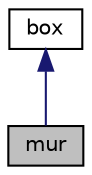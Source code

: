 digraph "mur"
{
 // LATEX_PDF_SIZE
  edge [fontname="Helvetica",fontsize="10",labelfontname="Helvetica",labelfontsize="10"];
  node [fontname="Helvetica",fontsize="10",shape=record];
  Node1 [label="mur",height=0.2,width=0.4,color="black", fillcolor="grey75", style="filled", fontcolor="black",tooltip="Fichier header contenant la classe mur."];
  Node2 -> Node1 [dir="back",color="midnightblue",fontsize="10",style="solid",fontname="Helvetica"];
  Node2 [label="box",height=0.2,width=0.4,color="black", fillcolor="white", style="filled",URL="$classbox.html",tooltip="Fichier header contenant la classe box."];
}
